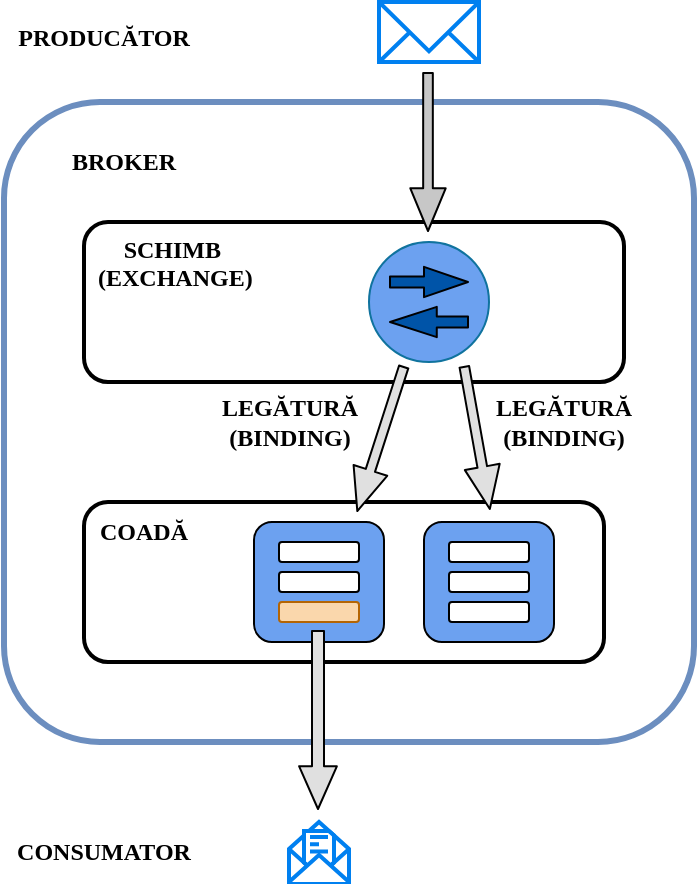 <mxfile version="10.6.3" type="device"><diagram id="9nj-7nKokQM-kM4YKuy-" name="Page-1"><mxGraphModel dx="961" dy="515" grid="1" gridSize="10" guides="1" tooltips="1" connect="1" arrows="1" fold="1" page="1" pageScale="1" pageWidth="850" pageHeight="1100" math="0" shadow="0"><root><mxCell id="0"/><mxCell id="1" parent="0"/><mxCell id="FkCdItkKyVlj9EMC5RKb-1" value="" style="html=1;verticalLabelPosition=bottom;align=center;labelBackgroundColor=#ffffff;verticalAlign=top;strokeWidth=2;strokeColor=#0080F0;fillColor=#ffffff;shadow=0;dashed=0;shape=mxgraph.ios7.icons.mail;" vertex="1" parent="1"><mxGeometry x="267.5" y="90" width="50" height="30" as="geometry"/></mxCell><mxCell id="FkCdItkKyVlj9EMC5RKb-2" value="" style="rounded=1;whiteSpace=wrap;html=1;fillColor=none;strokeColor=#6c8ebf;strokeWidth=3;" vertex="1" parent="1"><mxGeometry x="80" y="140" width="345" height="320" as="geometry"/></mxCell><mxCell id="FkCdItkKyVlj9EMC5RKb-3" value="" style="rounded=1;whiteSpace=wrap;html=1;strokeWidth=2;" vertex="1" parent="1"><mxGeometry x="120" y="200" width="270" height="80" as="geometry"/></mxCell><mxCell id="FkCdItkKyVlj9EMC5RKb-4" value="" style="rounded=1;whiteSpace=wrap;html=1;strokeWidth=2;" vertex="1" parent="1"><mxGeometry x="120" y="340" width="260" height="80" as="geometry"/></mxCell><mxCell id="FkCdItkKyVlj9EMC5RKb-6" value="" style="rounded=1;whiteSpace=wrap;html=1;fillColor=#6CA1F0;" vertex="1" parent="1"><mxGeometry x="290" y="350" width="65" height="60" as="geometry"/></mxCell><mxCell id="FkCdItkKyVlj9EMC5RKb-7" value="" style="rounded=1;whiteSpace=wrap;html=1;fillColor=#6CA1F0;" vertex="1" parent="1"><mxGeometry x="205" y="350" width="65" height="60" as="geometry"/></mxCell><mxCell id="FkCdItkKyVlj9EMC5RKb-8" value="" style="rounded=1;whiteSpace=wrap;html=1;" vertex="1" parent="1"><mxGeometry x="302.5" y="360" width="40" height="10" as="geometry"/></mxCell><mxCell id="FkCdItkKyVlj9EMC5RKb-9" value="" style="rounded=1;whiteSpace=wrap;html=1;" vertex="1" parent="1"><mxGeometry x="302.5" y="375" width="40" height="10" as="geometry"/></mxCell><mxCell id="FkCdItkKyVlj9EMC5RKb-10" value="" style="rounded=1;whiteSpace=wrap;html=1;" vertex="1" parent="1"><mxGeometry x="302.5" y="390" width="40" height="10" as="geometry"/></mxCell><mxCell id="FkCdItkKyVlj9EMC5RKb-12" value="" style="rounded=1;whiteSpace=wrap;html=1;" vertex="1" parent="1"><mxGeometry x="217.5" y="360" width="40" height="10" as="geometry"/></mxCell><mxCell id="FkCdItkKyVlj9EMC5RKb-13" value="" style="rounded=1;whiteSpace=wrap;html=1;" vertex="1" parent="1"><mxGeometry x="217.5" y="375" width="40" height="10" as="geometry"/></mxCell><mxCell id="FkCdItkKyVlj9EMC5RKb-14" value="" style="rounded=1;whiteSpace=wrap;html=1;fillColor=#fad7ac;strokeColor=#b46504;" vertex="1" parent="1"><mxGeometry x="217.5" y="390" width="40" height="10" as="geometry"/></mxCell><mxCell id="FkCdItkKyVlj9EMC5RKb-15" value="" style="ellipse;whiteSpace=wrap;html=1;aspect=fixed;fillColor=#6CA1F0;strokeColor=#10739e;" vertex="1" parent="1"><mxGeometry x="262.5" y="210" width="60" height="60" as="geometry"/></mxCell><mxCell id="FkCdItkKyVlj9EMC5RKb-16" value="" style="shape=flexArrow;endArrow=classic;html=1;width=5.517;endSize=7;endWidth=8.609;fillColor=#0054A8;" edge="1" parent="1"><mxGeometry width="50" height="50" relative="1" as="geometry"><mxPoint x="272.5" y="230" as="sourcePoint"/><mxPoint x="312.5" y="230" as="targetPoint"/></mxGeometry></mxCell><mxCell id="FkCdItkKyVlj9EMC5RKb-17" value="" style="shape=flexArrow;endArrow=classic;html=1;width=5.517;endSize=7.462;endWidth=8.609;fillColor=#0054A8;" edge="1" parent="1"><mxGeometry width="50" height="50" relative="1" as="geometry"><mxPoint x="312.5" y="250" as="sourcePoint"/><mxPoint x="272.5" y="250" as="targetPoint"/></mxGeometry></mxCell><mxCell id="FkCdItkKyVlj9EMC5RKb-18" value="" style="shape=flexArrow;endArrow=classic;html=1;width=4.828;endSize=6.786;endWidth=11.843;fillColor=#E0E0E0;" edge="1" parent="1"><mxGeometry width="50" height="50" relative="1" as="geometry"><mxPoint x="280" y="272" as="sourcePoint"/><mxPoint x="256.5" y="345" as="targetPoint"/></mxGeometry></mxCell><mxCell id="FkCdItkKyVlj9EMC5RKb-19" value="" style="shape=flexArrow;endArrow=classic;html=1;width=4.828;endSize=6.786;endWidth=11.843;exitX=0.704;exitY=0.899;exitDx=0;exitDy=0;exitPerimeter=0;fillColor=#E0E0E0;" edge="1" parent="1" source="FkCdItkKyVlj9EMC5RKb-3"><mxGeometry width="50" height="50" relative="1" as="geometry"><mxPoint x="309" y="276.5" as="sourcePoint"/><mxPoint x="323" y="344" as="targetPoint"/></mxGeometry></mxCell><mxCell id="FkCdItkKyVlj9EMC5RKb-20" value="" style="shape=flexArrow;endArrow=classic;html=1;width=4.828;endSize=6.786;endWidth=11.843;fillColor=#C7C7C7;" edge="1" parent="1"><mxGeometry width="50" height="50" relative="1" as="geometry"><mxPoint x="292" y="125" as="sourcePoint"/><mxPoint x="292" y="205" as="targetPoint"/></mxGeometry></mxCell><mxCell id="FkCdItkKyVlj9EMC5RKb-21" value="" style="shape=flexArrow;endArrow=classic;html=1;width=6;endSize=6.786;endWidth=11.843;fillColor=#E0E0E0;" edge="1" parent="1"><mxGeometry width="50" height="50" relative="1" as="geometry"><mxPoint x="237" y="404" as="sourcePoint"/><mxPoint x="237" y="494" as="targetPoint"/></mxGeometry></mxCell><mxCell id="FkCdItkKyVlj9EMC5RKb-22" value="" style="html=1;verticalLabelPosition=bottom;align=center;labelBackgroundColor=#ffffff;verticalAlign=top;strokeWidth=2;strokeColor=#0080F0;fillColor=#ffffff;shadow=0;dashed=0;shape=mxgraph.ios7.icons.envelope_(message);" vertex="1" parent="1"><mxGeometry x="222.5" y="500" width="30" height="30" as="geometry"/></mxCell><mxCell id="FkCdItkKyVlj9EMC5RKb-23" value="&lt;b&gt;&lt;font face=&quot;Verdana&quot;&gt;PRODUCĂTOR&lt;/font&gt;&lt;/b&gt;&lt;br&gt;" style="text;html=1;strokeColor=none;fillColor=none;align=center;verticalAlign=middle;whiteSpace=wrap;rounded=0;" vertex="1" parent="1"><mxGeometry x="110" y="100" width="40" height="15" as="geometry"/></mxCell><mxCell id="FkCdItkKyVlj9EMC5RKb-24" value="&lt;b&gt;&lt;font face=&quot;Verdana&quot;&gt;BROKER&lt;/font&gt;&lt;/b&gt;&lt;br&gt;" style="text;html=1;strokeColor=none;fillColor=none;align=center;verticalAlign=middle;whiteSpace=wrap;rounded=0;" vertex="1" parent="1"><mxGeometry x="120" y="160" width="40" height="20" as="geometry"/></mxCell><mxCell id="FkCdItkKyVlj9EMC5RKb-25" value="&lt;div style=&quot;text-align: center&quot;&gt;&lt;b&gt;&lt;font face=&quot;Verdana&quot;&gt;SCHIMB&amp;nbsp;&lt;/font&gt;&lt;/b&gt;&lt;/div&gt;&lt;b&gt;&lt;font face=&quot;Verdana&quot;&gt;&lt;div style=&quot;text-align: center&quot;&gt;&lt;b style=&quot;font-family: &amp;#34;helvetica&amp;#34;&quot;&gt;&lt;font face=&quot;Verdana&quot;&gt;(EXCHANGE)&lt;/font&gt;&lt;/b&gt;&lt;/div&gt;&lt;/font&gt;&lt;/b&gt;" style="text;html=1;" vertex="1" parent="1"><mxGeometry x="125" y="200" width="70" height="30" as="geometry"/></mxCell><mxCell id="FkCdItkKyVlj9EMC5RKb-27" value="&lt;b&gt;&lt;font face=&quot;Verdana&quot;&gt;COADĂ&lt;/font&gt;&lt;/b&gt;" style="text;html=1;strokeColor=none;fillColor=none;align=center;verticalAlign=middle;whiteSpace=wrap;rounded=0;" vertex="1" parent="1"><mxGeometry x="130" y="345" width="40" height="20" as="geometry"/></mxCell><mxCell id="FkCdItkKyVlj9EMC5RKb-30" value="&lt;b&gt;&lt;font face=&quot;Verdana&quot;&gt;CONSUMATOR&lt;/font&gt;&lt;/b&gt;&lt;br&gt;" style="text;html=1;strokeColor=none;fillColor=none;align=center;verticalAlign=middle;whiteSpace=wrap;rounded=0;" vertex="1" parent="1"><mxGeometry x="110" y="507.5" width="40" height="15" as="geometry"/></mxCell><mxCell id="FkCdItkKyVlj9EMC5RKb-31" value="&lt;b&gt;&lt;font face=&quot;Verdana&quot;&gt;LEGĂTURĂ (BINDING)&lt;/font&gt;&lt;/b&gt;&lt;br&gt;" style="text;html=1;strokeColor=none;fillColor=none;align=center;verticalAlign=middle;whiteSpace=wrap;rounded=0;" vertex="1" parent="1"><mxGeometry x="202.5" y="290" width="40" height="20" as="geometry"/></mxCell><mxCell id="FkCdItkKyVlj9EMC5RKb-32" value="&lt;b&gt;&lt;font face=&quot;Verdana&quot;&gt;LEGĂTURĂ (BINDING)&lt;/font&gt;&lt;/b&gt;&lt;br&gt;" style="text;html=1;strokeColor=none;fillColor=none;align=center;verticalAlign=middle;whiteSpace=wrap;rounded=0;" vertex="1" parent="1"><mxGeometry x="340" y="290" width="40" height="20" as="geometry"/></mxCell><mxCell id="FkCdItkKyVlj9EMC5RKb-33" value="" style="shape=image;verticalLabelPosition=bottom;labelBackgroundColor=#ffffff;verticalAlign=top;aspect=fixed;imageAspect=0;image=https://encrypted-tbn0.gstatic.com/images?q=tbn:ANd9GcRbtQNimJvwb5r1amfNAcol7Aig_UVrhDk0qbK6cJDmb9n5qsrm;" vertex="1" parent="1"><mxGeometry x="100" y="422" width="68" height="25" as="geometry"/></mxCell></root></mxGraphModel></diagram></mxfile>